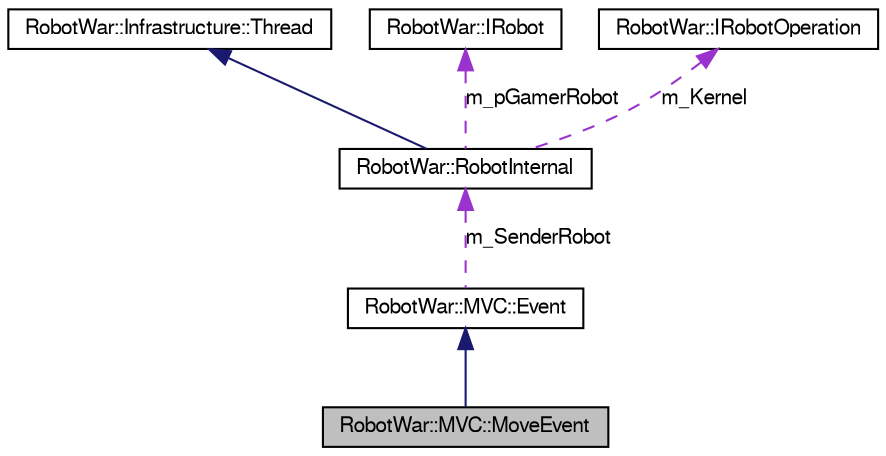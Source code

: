 digraph G
{
  edge [fontname="FreeSans",fontsize="10",labelfontname="FreeSans",labelfontsize="10"];
  node [fontname="FreeSans",fontsize="10",shape=record];
  Node1 [label="RobotWar::MVC::MoveEvent",height=0.2,width=0.4,color="black", fillcolor="grey75", style="filled" fontcolor="black"];
  Node2 -> Node1 [dir=back,color="midnightblue",fontsize="10",style="solid",fontname="FreeSans"];
  Node2 [label="RobotWar::MVC::Event",height=0.2,width=0.4,color="black", fillcolor="white", style="filled",URL="$class_robot_war_1_1_m_v_c_1_1_event.html"];
  Node3 -> Node2 [dir=back,color="darkorchid3",fontsize="10",style="dashed",label="m_SenderRobot",fontname="FreeSans"];
  Node3 [label="RobotWar::RobotInternal",height=0.2,width=0.4,color="black", fillcolor="white", style="filled",URL="$class_robot_war_1_1_robot_internal.html"];
  Node4 -> Node3 [dir=back,color="midnightblue",fontsize="10",style="solid",fontname="FreeSans"];
  Node4 [label="RobotWar::Infrastructure::Thread",height=0.2,width=0.4,color="black", fillcolor="white", style="filled",URL="$class_robot_war_1_1_infrastructure_1_1_thread.html"];
  Node5 -> Node3 [dir=back,color="darkorchid3",fontsize="10",style="dashed",label="m_pGamerRobot",fontname="FreeSans"];
  Node5 [label="RobotWar::IRobot",height=0.2,width=0.4,color="black", fillcolor="white", style="filled",URL="$class_robot_war_1_1_i_robot.html"];
  Node6 -> Node3 [dir=back,color="darkorchid3",fontsize="10",style="dashed",label="m_Kernel",fontname="FreeSans"];
  Node6 [label="RobotWar::IRobotOperation",height=0.2,width=0.4,color="black", fillcolor="white", style="filled",URL="$class_robot_war_1_1_i_robot_operation.html"];
}
